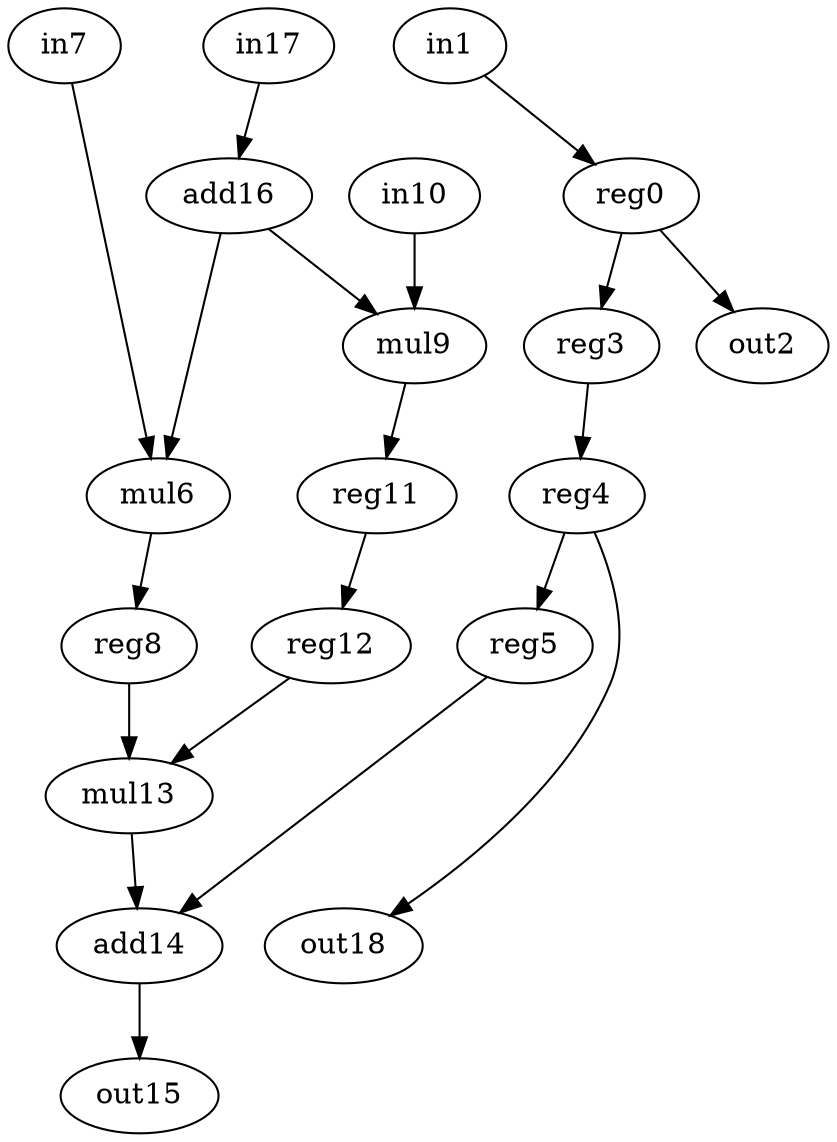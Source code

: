 digraph g {
0 [label = reg0;op = reg;]
1 [label = in1;op = in;]
2 [label = in10;op = in;]
3 [label = reg11;op = reg;]
4 [label = reg12;op = reg;]
5 [label = mul13;op = mul;]
6 [label = add14;op = add;]
7 [label = out15;op = out;]
8 [label = add16;op = addi;value = 2;]
9 [label = in17;op = in;]
10 [label = out18;op = out;]
11 [label = out2;op = out;]
12 [label = reg3;op = reg;]
13 [label = reg4;op = reg;]
14 [label = reg5;op = reg;]
15 [label = mul6;op = mul;]
16 [label = in7;op = in;]
17 [label = reg8;op = reg;]
18 [label = mul9;op = mul;]
0 -> 11 [port=0; weight=0;]
0 -> 12 [port=0; weight=0;]
12 -> 13 [port=0; weight=0;]
13 -> 14 [port=0; weight=0;]
14 -> 6 [port=0; weight=0;]
5 -> 6 [port=1; weight=0;]
4 -> 5 [port=0; weight=0;]
3 -> 4 [port=0; weight=0;]
18 -> 3 [port=0; weight=0;]
8 -> 18 [port=0; weight=0;]
8 -> 15 [port=0; weight=0;]
16 -> 15 [port=1; weight=0;]
15 -> 17 [port=0; weight=0;]
17 -> 5 [port=1; weight=3;]
9 -> 8 [port=0; weight=0;]
2 -> 18 [port=1; weight=1;]
6 -> 7 [port=0; weight=0;]
13 -> 10 [port=0; weight=0;]
1 -> 0 [port=0; weight=0;]
}
